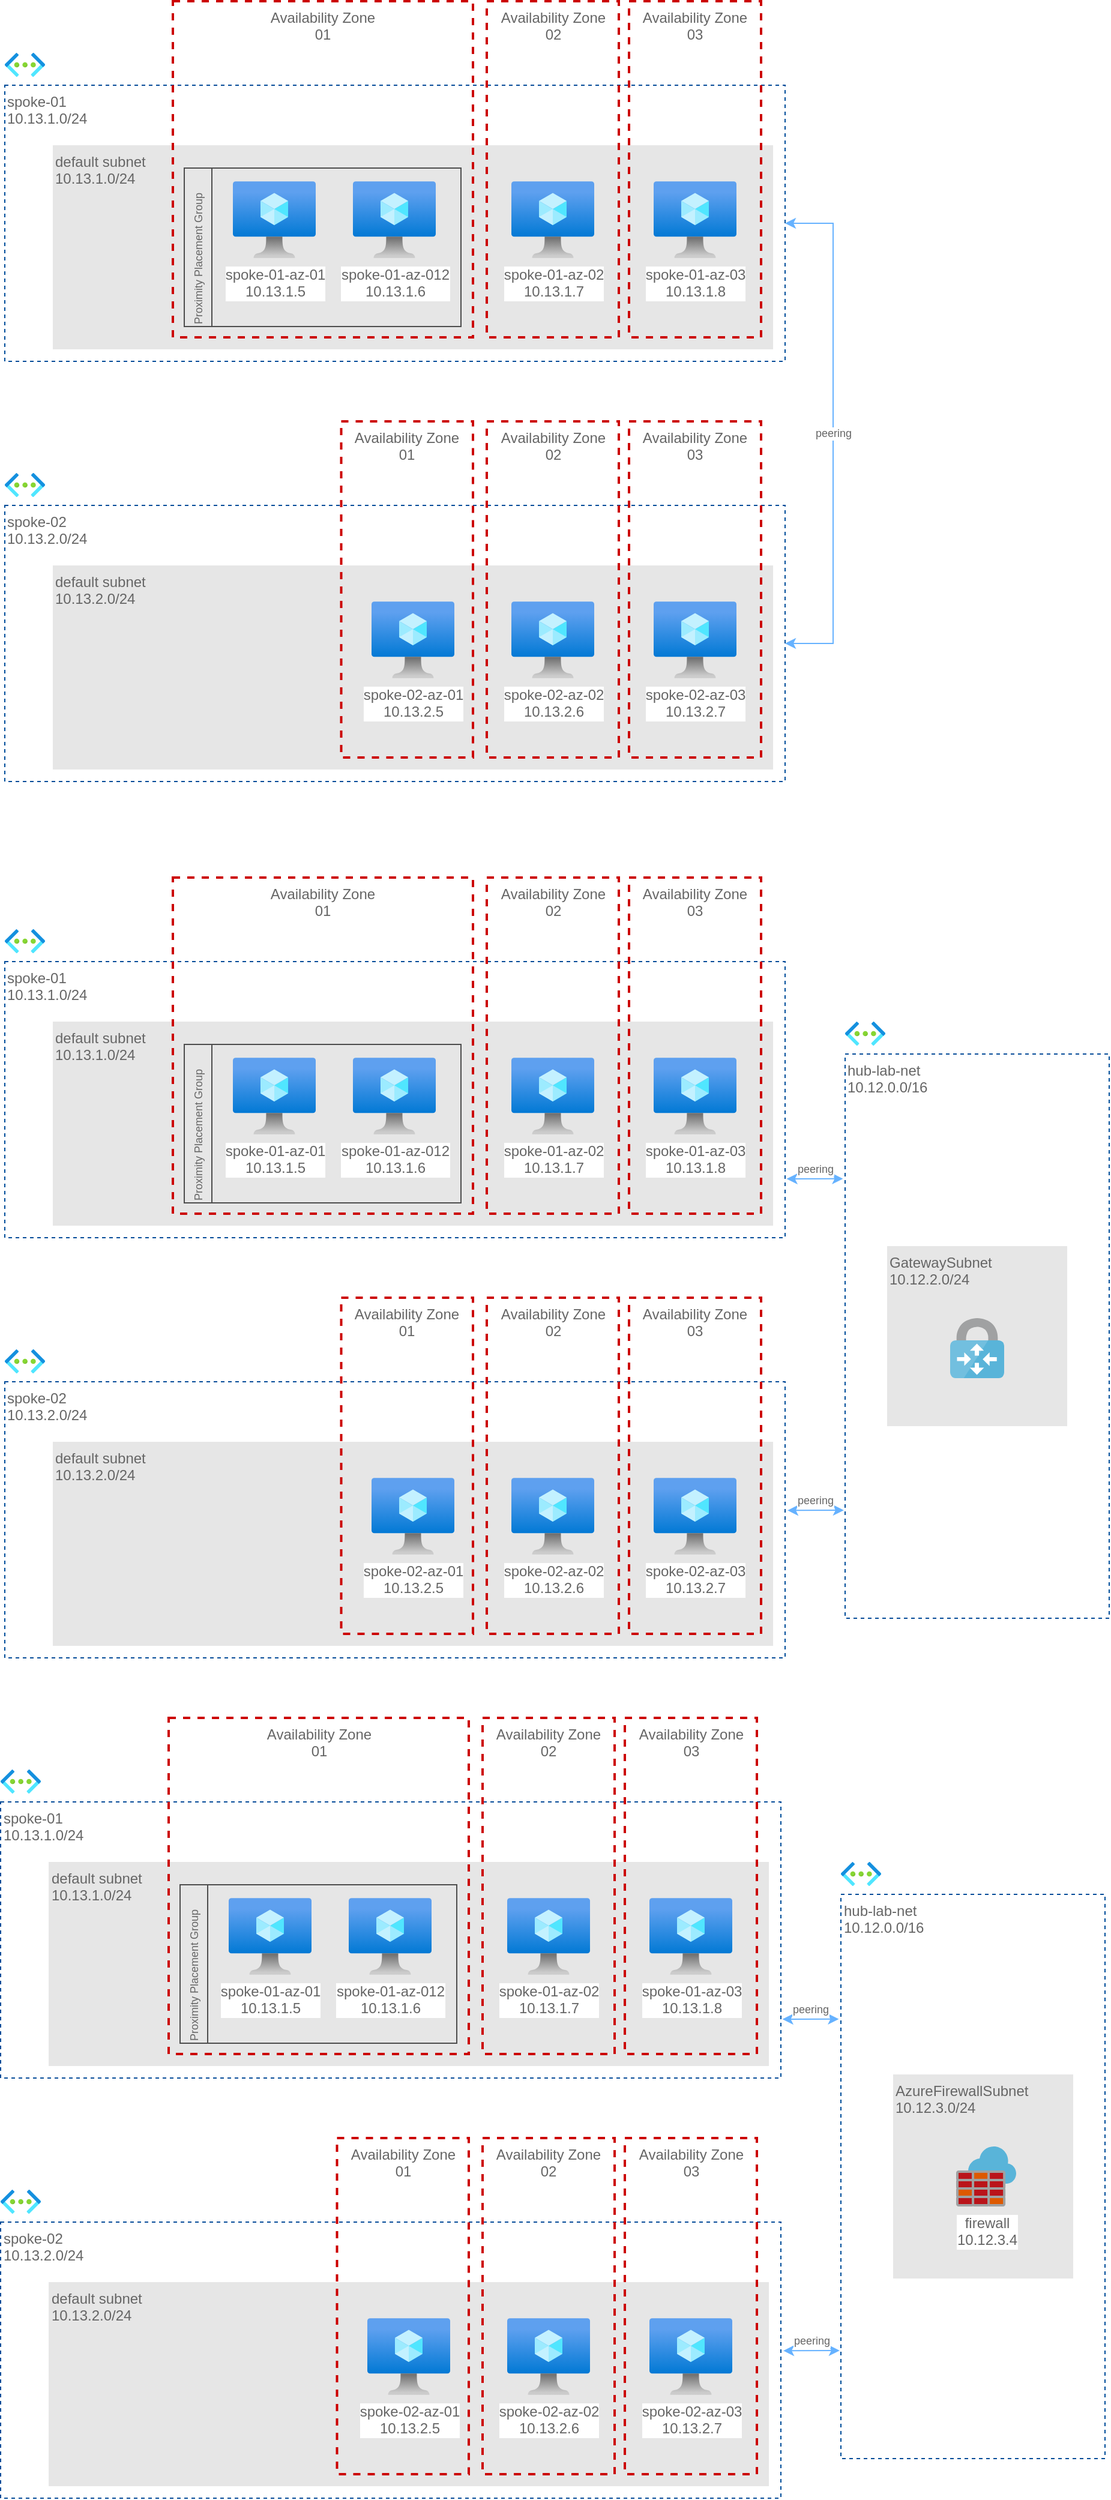 <mxfile version="24.6.4" type="device">
  <diagram id="Oepoml1OLdBBz7kvxnfh" name="Page-1">
    <mxGraphModel dx="1379" dy="1247" grid="1" gridSize="10" guides="1" tooltips="1" connect="1" arrows="1" fold="1" page="1" pageScale="1" pageWidth="827" pageHeight="1169" math="0" shadow="0">
      <root>
        <mxCell id="0" />
        <mxCell id="1" parent="0" />
        <mxCell id="EYDuaXu67znf9c2ujuOX-2" value="spoke-01&lt;br&gt;10.13.1.0/24" style="rounded=0;whiteSpace=wrap;html=1;dashed=1;strokeColor=#004C99;align=left;fontColor=#666666;verticalAlign=top;" parent="1" vertex="1">
          <mxGeometry x="20" y="280" width="650" height="230" as="geometry" />
        </mxCell>
        <mxCell id="EYDuaXu67znf9c2ujuOX-3" value="default subnet&lt;br&gt;&lt;div style=&quot;&quot;&gt;&lt;span style=&quot;background-color: initial;&quot;&gt;10.13.1.0/24&lt;/span&gt;&lt;/div&gt;" style="rounded=0;whiteSpace=wrap;html=1;dashed=1;dashPattern=1 1;fontColor=#666666;strokeColor=none;fillColor=#E6E6E6;align=left;verticalAlign=top;" parent="1" vertex="1">
          <mxGeometry x="60" y="330" width="600" height="170" as="geometry" />
        </mxCell>
        <mxCell id="EYDuaXu67znf9c2ujuOX-5" value="spoke-01-az-012&lt;br&gt;10.13.1.6" style="aspect=fixed;html=1;points=[];align=center;image;fontSize=12;image=img/lib/azure2/compute/Virtual_Machine.svg;dashed=1;dashPattern=1 1;fontColor=#666666;strokeColor=#004C99;fillColor=#E6E6E6;" parent="1" vertex="1">
          <mxGeometry x="310" y="360" width="69" height="64" as="geometry" />
        </mxCell>
        <mxCell id="EYDuaXu67znf9c2ujuOX-6" value="spoke-01-az-02&lt;br&gt;10.13.1.7" style="aspect=fixed;html=1;points=[];align=center;image;fontSize=12;image=img/lib/azure2/compute/Virtual_Machine.svg;dashed=1;dashPattern=1 1;fontColor=#666666;strokeColor=#004C99;fillColor=#E6E6E6;" parent="1" vertex="1">
          <mxGeometry x="442" y="360" width="69" height="64" as="geometry" />
        </mxCell>
        <mxCell id="EYDuaXu67znf9c2ujuOX-7" value="spoke-01-az-03&lt;br&gt;10.13.1.8" style="aspect=fixed;html=1;points=[];align=center;image;fontSize=12;image=img/lib/azure2/compute/Virtual_Machine.svg;dashed=1;dashPattern=1 1;fontColor=#666666;strokeColor=#004C99;fillColor=#E6E6E6;" parent="1" vertex="1">
          <mxGeometry x="560.5" y="360" width="69" height="64" as="geometry" />
        </mxCell>
        <mxCell id="EYDuaXu67znf9c2ujuOX-8" value="Availability Zone&lt;br&gt;01" style="rounded=0;whiteSpace=wrap;html=1;dashed=1;fontColor=#666666;strokeColor=#CC0000;fillColor=none;verticalAlign=top;strokeWidth=2;fontStyle=0;shadow=0;sketch=0;" parent="1" vertex="1">
          <mxGeometry x="160" y="210" width="250" height="280" as="geometry" />
        </mxCell>
        <mxCell id="EYDuaXu67znf9c2ujuOX-9" value="" style="aspect=fixed;html=1;points=[];align=center;image;fontSize=12;image=img/lib/azure2/networking/Virtual_Networks.svg;dashed=1;fontColor=#666666;strokeColor=#97D077;strokeWidth=2;fillColor=none;" parent="1" vertex="1">
          <mxGeometry x="20" y="253" width="33.5" height="20" as="geometry" />
        </mxCell>
        <mxCell id="EYDuaXu67znf9c2ujuOX-10" value="Availability Zone&lt;br&gt;02" style="rounded=0;whiteSpace=wrap;html=1;dashed=1;fontColor=#666666;strokeColor=#CC0000;fillColor=none;verticalAlign=top;strokeWidth=2;fontStyle=0" parent="1" vertex="1">
          <mxGeometry x="421.5" y="210" width="110" height="280" as="geometry" />
        </mxCell>
        <mxCell id="EYDuaXu67znf9c2ujuOX-11" value="Availability Zone&lt;br&gt;03" style="rounded=0;whiteSpace=wrap;html=1;dashed=1;fontColor=#666666;strokeColor=#CC0000;fillColor=none;verticalAlign=top;strokeWidth=2;fontStyle=0" parent="1" vertex="1">
          <mxGeometry x="540" y="210" width="110" height="280" as="geometry" />
        </mxCell>
        <mxCell id="EYDuaXu67znf9c2ujuOX-12" value="Proximity Placement Group" style="swimlane;horizontal=0;fontColor=#666666;strokeColor=#4D4D4D;strokeWidth=1;fillColor=none;fontSize=9;fontStyle=0;align=left;" parent="1" vertex="1">
          <mxGeometry x="169.5" y="349" width="230.5" height="132" as="geometry">
            <mxRectangle x="169.5" y="349" width="30" height="140" as="alternateBounds" />
          </mxGeometry>
        </mxCell>
        <mxCell id="EYDuaXu67znf9c2ujuOX-4" value="spoke-01-az-01&lt;br&gt;10.13.1.5" style="aspect=fixed;html=1;points=[];align=center;image;fontSize=12;image=img/lib/azure2/compute/Virtual_Machine.svg;dashed=1;dashPattern=1 1;fontColor=#666666;strokeColor=#004C99;fillColor=#E6E6E6;" parent="EYDuaXu67znf9c2ujuOX-12" vertex="1">
          <mxGeometry x="40.5" y="11" width="69" height="64" as="geometry" />
        </mxCell>
        <mxCell id="EYDuaXu67znf9c2ujuOX-24" value="spoke-02&lt;br&gt;10.13.2.0/24" style="rounded=0;whiteSpace=wrap;html=1;dashed=1;strokeColor=#004C99;align=left;fontColor=#666666;verticalAlign=top;" parent="1" vertex="1">
          <mxGeometry x="20" y="630" width="650" height="230" as="geometry" />
        </mxCell>
        <mxCell id="EYDuaXu67znf9c2ujuOX-25" value="default subnet&lt;br&gt;&lt;div style=&quot;&quot;&gt;&lt;span style=&quot;background-color: initial;&quot;&gt;10.13.2.0/24&lt;/span&gt;&lt;/div&gt;" style="rounded=0;whiteSpace=wrap;html=1;dashed=1;dashPattern=1 1;fontColor=#666666;strokeColor=none;fillColor=#E6E6E6;align=left;verticalAlign=top;" parent="1" vertex="1">
          <mxGeometry x="60" y="680" width="600" height="170" as="geometry" />
        </mxCell>
        <mxCell id="EYDuaXu67znf9c2ujuOX-27" value="spoke-02-az-02&lt;br&gt;10.13.2.6" style="aspect=fixed;html=1;points=[];align=center;image;fontSize=12;image=img/lib/azure2/compute/Virtual_Machine.svg;dashed=1;dashPattern=1 1;fontColor=#666666;strokeColor=#004C99;fillColor=#E6E6E6;" parent="1" vertex="1">
          <mxGeometry x="442" y="710" width="69" height="64" as="geometry" />
        </mxCell>
        <mxCell id="EYDuaXu67znf9c2ujuOX-28" value="spoke-02-az-03&lt;br&gt;10.13.2.7" style="aspect=fixed;html=1;points=[];align=center;image;fontSize=12;image=img/lib/azure2/compute/Virtual_Machine.svg;dashed=1;dashPattern=1 1;fontColor=#666666;strokeColor=#004C99;fillColor=#E6E6E6;" parent="1" vertex="1">
          <mxGeometry x="560.5" y="710" width="69" height="64" as="geometry" />
        </mxCell>
        <mxCell id="EYDuaXu67znf9c2ujuOX-29" value="Availability Zone&lt;br&gt;01" style="rounded=0;whiteSpace=wrap;html=1;dashed=1;fontColor=#666666;strokeColor=#CC0000;fillColor=none;verticalAlign=top;strokeWidth=2;fontStyle=0;shadow=0;sketch=0;" parent="1" vertex="1">
          <mxGeometry x="300.25" y="560" width="109.75" height="280" as="geometry" />
        </mxCell>
        <mxCell id="EYDuaXu67znf9c2ujuOX-30" value="" style="aspect=fixed;html=1;points=[];align=center;image;fontSize=12;image=img/lib/azure2/networking/Virtual_Networks.svg;dashed=1;fontColor=#666666;strokeColor=#97D077;strokeWidth=2;fillColor=none;" parent="1" vertex="1">
          <mxGeometry x="20" y="603" width="33.5" height="20" as="geometry" />
        </mxCell>
        <mxCell id="EYDuaXu67znf9c2ujuOX-31" value="Availability Zone&lt;br&gt;02" style="rounded=0;whiteSpace=wrap;html=1;dashed=1;fontColor=#666666;strokeColor=#CC0000;fillColor=none;verticalAlign=top;strokeWidth=2;fontStyle=0" parent="1" vertex="1">
          <mxGeometry x="421.5" y="560" width="110" height="280" as="geometry" />
        </mxCell>
        <mxCell id="EYDuaXu67znf9c2ujuOX-32" value="Availability Zone&lt;br&gt;03" style="rounded=0;whiteSpace=wrap;html=1;dashed=1;fontColor=#666666;strokeColor=#CC0000;fillColor=none;verticalAlign=top;strokeWidth=2;fontStyle=0" parent="1" vertex="1">
          <mxGeometry x="540" y="560" width="110" height="280" as="geometry" />
        </mxCell>
        <mxCell id="EYDuaXu67znf9c2ujuOX-34" value="spoke-02-az-01&lt;br&gt;10.13.2.5" style="aspect=fixed;html=1;points=[];align=center;image;fontSize=12;image=img/lib/azure2/compute/Virtual_Machine.svg;dashed=1;dashPattern=1 1;fontColor=#666666;strokeColor=#004C99;fillColor=#E6E6E6;" parent="1" vertex="1">
          <mxGeometry x="325.5" y="710" width="69" height="64" as="geometry" />
        </mxCell>
        <mxCell id="EYDuaXu67znf9c2ujuOX-38" value="" style="endArrow=classic;html=1;rounded=0;fontSize=9;fontColor=#666666;exitX=1;exitY=0.5;exitDx=0;exitDy=0;entryX=1;entryY=0.5;entryDx=0;entryDy=0;strokeColor=#66B2FF;startArrow=classic;startFill=1;" parent="1" source="EYDuaXu67znf9c2ujuOX-2" target="EYDuaXu67znf9c2ujuOX-24" edge="1">
          <mxGeometry relative="1" as="geometry">
            <mxPoint x="410" y="510" as="sourcePoint" />
            <mxPoint x="870" y="460" as="targetPoint" />
            <Array as="points">
              <mxPoint x="710" y="395" />
              <mxPoint x="710" y="580" />
              <mxPoint x="710" y="745" />
            </Array>
          </mxGeometry>
        </mxCell>
        <mxCell id="EYDuaXu67znf9c2ujuOX-39" value="peering" style="edgeLabel;resizable=0;html=1;align=center;verticalAlign=middle;rounded=0;shadow=0;sketch=0;fontSize=9;fontColor=#666666;strokeColor=#4D4D4D;strokeWidth=1;fillColor=none;" parent="EYDuaXu67znf9c2ujuOX-38" connectable="0" vertex="1">
          <mxGeometry relative="1" as="geometry" />
        </mxCell>
        <mxCell id="EYDuaXu67znf9c2ujuOX-42" value="spoke-01&lt;br&gt;10.13.1.0/24" style="rounded=0;whiteSpace=wrap;html=1;dashed=1;strokeColor=#004C99;align=left;fontColor=#666666;verticalAlign=top;" parent="1" vertex="1">
          <mxGeometry x="20" y="1010" width="650" height="230" as="geometry" />
        </mxCell>
        <mxCell id="EYDuaXu67znf9c2ujuOX-43" value="default subnet&lt;br&gt;&lt;div style=&quot;&quot;&gt;&lt;span style=&quot;background-color: initial;&quot;&gt;10.13.1.0/24&lt;/span&gt;&lt;/div&gt;" style="rounded=0;whiteSpace=wrap;html=1;dashed=1;dashPattern=1 1;fontColor=#666666;strokeColor=none;fillColor=#E6E6E6;align=left;verticalAlign=top;" parent="1" vertex="1">
          <mxGeometry x="60" y="1060" width="600" height="170" as="geometry" />
        </mxCell>
        <mxCell id="EYDuaXu67znf9c2ujuOX-44" value="spoke-01-az-012&lt;br&gt;10.13.1.6" style="aspect=fixed;html=1;points=[];align=center;image;fontSize=12;image=img/lib/azure2/compute/Virtual_Machine.svg;dashed=1;dashPattern=1 1;fontColor=#666666;strokeColor=#004C99;fillColor=#E6E6E6;" parent="1" vertex="1">
          <mxGeometry x="310" y="1090" width="69" height="64" as="geometry" />
        </mxCell>
        <mxCell id="EYDuaXu67znf9c2ujuOX-45" value="spoke-01-az-02&lt;br&gt;10.13.1.7" style="aspect=fixed;html=1;points=[];align=center;image;fontSize=12;image=img/lib/azure2/compute/Virtual_Machine.svg;dashed=1;dashPattern=1 1;fontColor=#666666;strokeColor=#004C99;fillColor=#E6E6E6;" parent="1" vertex="1">
          <mxGeometry x="442" y="1090" width="69" height="64" as="geometry" />
        </mxCell>
        <mxCell id="EYDuaXu67znf9c2ujuOX-46" value="spoke-01-az-03&lt;br&gt;10.13.1.8" style="aspect=fixed;html=1;points=[];align=center;image;fontSize=12;image=img/lib/azure2/compute/Virtual_Machine.svg;dashed=1;dashPattern=1 1;fontColor=#666666;strokeColor=#004C99;fillColor=#E6E6E6;" parent="1" vertex="1">
          <mxGeometry x="560.5" y="1090" width="69" height="64" as="geometry" />
        </mxCell>
        <mxCell id="EYDuaXu67znf9c2ujuOX-47" value="Availability Zone&lt;br&gt;01" style="rounded=0;whiteSpace=wrap;html=1;dashed=1;fontColor=#666666;strokeColor=#CC0000;fillColor=none;verticalAlign=top;strokeWidth=2;fontStyle=0;shadow=0;sketch=0;" parent="1" vertex="1">
          <mxGeometry x="160" y="940" width="250" height="280" as="geometry" />
        </mxCell>
        <mxCell id="EYDuaXu67znf9c2ujuOX-48" value="" style="aspect=fixed;html=1;points=[];align=center;image;fontSize=12;image=img/lib/azure2/networking/Virtual_Networks.svg;dashed=1;fontColor=#666666;strokeColor=#97D077;strokeWidth=2;fillColor=none;" parent="1" vertex="1">
          <mxGeometry x="20" y="983" width="33.5" height="20" as="geometry" />
        </mxCell>
        <mxCell id="EYDuaXu67znf9c2ujuOX-49" value="Availability Zone&lt;br&gt;02" style="rounded=0;whiteSpace=wrap;html=1;dashed=1;fontColor=#666666;strokeColor=#CC0000;fillColor=none;verticalAlign=top;strokeWidth=2;fontStyle=0" parent="1" vertex="1">
          <mxGeometry x="421.5" y="940" width="110" height="280" as="geometry" />
        </mxCell>
        <mxCell id="EYDuaXu67znf9c2ujuOX-50" value="Availability Zone&lt;br&gt;03" style="rounded=0;whiteSpace=wrap;html=1;dashed=1;fontColor=#666666;strokeColor=#CC0000;fillColor=none;verticalAlign=top;strokeWidth=2;fontStyle=0" parent="1" vertex="1">
          <mxGeometry x="540" y="940" width="110" height="280" as="geometry" />
        </mxCell>
        <mxCell id="EYDuaXu67znf9c2ujuOX-51" value="Proximity Placement Group" style="swimlane;horizontal=0;fontColor=#666666;strokeColor=#4D4D4D;strokeWidth=1;fillColor=none;fontSize=9;fontStyle=0;align=left;" parent="1" vertex="1">
          <mxGeometry x="169.5" y="1079" width="230.5" height="132" as="geometry">
            <mxRectangle x="169.5" y="349" width="30" height="140" as="alternateBounds" />
          </mxGeometry>
        </mxCell>
        <mxCell id="EYDuaXu67znf9c2ujuOX-52" value="spoke-01-az-01&lt;br&gt;10.13.1.5" style="aspect=fixed;html=1;points=[];align=center;image;fontSize=12;image=img/lib/azure2/compute/Virtual_Machine.svg;dashed=1;dashPattern=1 1;fontColor=#666666;strokeColor=#004C99;fillColor=#E6E6E6;" parent="EYDuaXu67znf9c2ujuOX-51" vertex="1">
          <mxGeometry x="40.5" y="11" width="69" height="64" as="geometry" />
        </mxCell>
        <mxCell id="EYDuaXu67znf9c2ujuOX-53" value="spoke-02&lt;br&gt;10.13.2.0/24" style="rounded=0;whiteSpace=wrap;html=1;dashed=1;strokeColor=#004C99;align=left;fontColor=#666666;verticalAlign=top;" parent="1" vertex="1">
          <mxGeometry x="20" y="1360" width="650" height="230" as="geometry" />
        </mxCell>
        <mxCell id="EYDuaXu67znf9c2ujuOX-54" value="default subnet&lt;br&gt;&lt;div style=&quot;&quot;&gt;&lt;span style=&quot;background-color: initial;&quot;&gt;10.13.2.0/24&lt;/span&gt;&lt;/div&gt;" style="rounded=0;whiteSpace=wrap;html=1;dashed=1;dashPattern=1 1;fontColor=#666666;strokeColor=none;fillColor=#E6E6E6;align=left;verticalAlign=top;" parent="1" vertex="1">
          <mxGeometry x="60" y="1410" width="600" height="170" as="geometry" />
        </mxCell>
        <mxCell id="EYDuaXu67znf9c2ujuOX-55" value="spoke-02-az-02&lt;br&gt;10.13.2.6" style="aspect=fixed;html=1;points=[];align=center;image;fontSize=12;image=img/lib/azure2/compute/Virtual_Machine.svg;dashed=1;dashPattern=1 1;fontColor=#666666;strokeColor=#004C99;fillColor=#E6E6E6;" parent="1" vertex="1">
          <mxGeometry x="442" y="1440" width="69" height="64" as="geometry" />
        </mxCell>
        <mxCell id="EYDuaXu67znf9c2ujuOX-56" value="spoke-02-az-03&lt;br&gt;10.13.2.7" style="aspect=fixed;html=1;points=[];align=center;image;fontSize=12;image=img/lib/azure2/compute/Virtual_Machine.svg;dashed=1;dashPattern=1 1;fontColor=#666666;strokeColor=#004C99;fillColor=#E6E6E6;" parent="1" vertex="1">
          <mxGeometry x="560.5" y="1440" width="69" height="64" as="geometry" />
        </mxCell>
        <mxCell id="EYDuaXu67znf9c2ujuOX-57" value="Availability Zone&lt;br&gt;01" style="rounded=0;whiteSpace=wrap;html=1;dashed=1;fontColor=#666666;strokeColor=#CC0000;fillColor=none;verticalAlign=top;strokeWidth=2;fontStyle=0;shadow=0;sketch=0;" parent="1" vertex="1">
          <mxGeometry x="300.25" y="1290" width="109.75" height="280" as="geometry" />
        </mxCell>
        <mxCell id="EYDuaXu67znf9c2ujuOX-58" value="" style="aspect=fixed;html=1;points=[];align=center;image;fontSize=12;image=img/lib/azure2/networking/Virtual_Networks.svg;dashed=1;fontColor=#666666;strokeColor=#97D077;strokeWidth=2;fillColor=none;" parent="1" vertex="1">
          <mxGeometry x="20" y="1333" width="33.5" height="20" as="geometry" />
        </mxCell>
        <mxCell id="EYDuaXu67znf9c2ujuOX-59" value="Availability Zone&lt;br&gt;02" style="rounded=0;whiteSpace=wrap;html=1;dashed=1;fontColor=#666666;strokeColor=#CC0000;fillColor=none;verticalAlign=top;strokeWidth=2;fontStyle=0" parent="1" vertex="1">
          <mxGeometry x="421.5" y="1290" width="110" height="280" as="geometry" />
        </mxCell>
        <mxCell id="EYDuaXu67znf9c2ujuOX-60" value="Availability Zone&lt;br&gt;03" style="rounded=0;whiteSpace=wrap;html=1;dashed=1;fontColor=#666666;strokeColor=#CC0000;fillColor=none;verticalAlign=top;strokeWidth=2;fontStyle=0" parent="1" vertex="1">
          <mxGeometry x="540" y="1290" width="110" height="280" as="geometry" />
        </mxCell>
        <mxCell id="EYDuaXu67znf9c2ujuOX-61" value="spoke-02-az-01&lt;br&gt;10.13.2.5" style="aspect=fixed;html=1;points=[];align=center;image;fontSize=12;image=img/lib/azure2/compute/Virtual_Machine.svg;dashed=1;dashPattern=1 1;fontColor=#666666;strokeColor=#004C99;fillColor=#E6E6E6;" parent="1" vertex="1">
          <mxGeometry x="325.5" y="1440" width="69" height="64" as="geometry" />
        </mxCell>
        <mxCell id="EYDuaXu67znf9c2ujuOX-64" value="hub-lab-net&lt;br&gt;10.12.0.0/16" style="rounded=0;whiteSpace=wrap;html=1;dashed=1;strokeColor=#004C99;align=left;fontColor=#666666;verticalAlign=top;" parent="1" vertex="1">
          <mxGeometry x="720" y="1087" width="220" height="470" as="geometry" />
        </mxCell>
        <mxCell id="EYDuaXu67znf9c2ujuOX-65" value="GatewaySubnet&lt;br&gt;&lt;div style=&quot;&quot;&gt;&lt;span style=&quot;background-color: initial;&quot;&gt;10.12.2.0/24&lt;/span&gt;&lt;/div&gt;" style="rounded=0;whiteSpace=wrap;html=1;dashed=1;dashPattern=1 1;fontColor=#666666;strokeColor=none;fillColor=#E6E6E6;align=left;verticalAlign=top;" parent="1" vertex="1">
          <mxGeometry x="755" y="1247" width="150" height="150" as="geometry" />
        </mxCell>
        <mxCell id="EYDuaXu67znf9c2ujuOX-69" value="" style="aspect=fixed;html=1;points=[];align=center;image;fontSize=12;image=img/lib/azure2/networking/Virtual_Networks.svg;dashed=1;fontColor=#666666;strokeColor=#97D077;strokeWidth=2;fillColor=none;" parent="1" vertex="1">
          <mxGeometry x="720" y="1060" width="33.5" height="20" as="geometry" />
        </mxCell>
        <mxCell id="EYDuaXu67znf9c2ujuOX-74" value="" style="sketch=0;aspect=fixed;html=1;points=[];align=center;image;fontSize=12;image=img/lib/mscae/VPN_Gateway.svg;rounded=0;shadow=0;fontColor=#666666;strokeColor=#4D4D4D;strokeWidth=1;fillColor=none;" parent="1" vertex="1">
          <mxGeometry x="807.5" y="1307" width="45" height="50" as="geometry" />
        </mxCell>
        <mxCell id="EYDuaXu67znf9c2ujuOX-79" value="peering" style="endArrow=classic;startArrow=classic;html=1;rounded=0;fontSize=9;fontColor=#666666;strokeColor=#66B2FF;exitX=1.002;exitY=0.787;exitDx=0;exitDy=0;exitPerimeter=0;entryX=-0.008;entryY=0.221;entryDx=0;entryDy=0;entryPerimeter=0;verticalAlign=bottom;" parent="1" source="EYDuaXu67znf9c2ujuOX-42" target="EYDuaXu67znf9c2ujuOX-64" edge="1">
          <mxGeometry width="50" height="50" relative="1" as="geometry">
            <mxPoint x="990" y="900" as="sourcePoint" />
            <mxPoint x="1040" y="850" as="targetPoint" />
          </mxGeometry>
        </mxCell>
        <mxCell id="EYDuaXu67znf9c2ujuOX-80" value="peering" style="endArrow=classic;startArrow=classic;html=1;rounded=0;fontSize=9;fontColor=#666666;strokeColor=#66B2FF;exitX=1.002;exitY=0.787;exitDx=0;exitDy=0;exitPerimeter=0;entryX=-0.008;entryY=0.221;entryDx=0;entryDy=0;entryPerimeter=0;verticalAlign=bottom;" parent="1" edge="1">
          <mxGeometry width="50" height="50" relative="1" as="geometry">
            <mxPoint x="672" y="1467.14" as="sourcePoint" />
            <mxPoint x="718.94" y="1467" as="targetPoint" />
          </mxGeometry>
        </mxCell>
        <mxCell id="GXyTZDjO0MZ4TqnyJxZA-1" value="spoke-01&lt;br&gt;10.13.1.0/24" style="rounded=0;whiteSpace=wrap;html=1;dashed=1;strokeColor=#004C99;align=left;fontColor=#666666;verticalAlign=top;" vertex="1" parent="1">
          <mxGeometry x="16.5" y="1710" width="650" height="230" as="geometry" />
        </mxCell>
        <mxCell id="GXyTZDjO0MZ4TqnyJxZA-2" value="default subnet&lt;br&gt;&lt;div style=&quot;&quot;&gt;&lt;span style=&quot;background-color: initial;&quot;&gt;10.13.1.0/24&lt;/span&gt;&lt;/div&gt;" style="rounded=0;whiteSpace=wrap;html=1;dashed=1;dashPattern=1 1;fontColor=#666666;strokeColor=none;fillColor=#E6E6E6;align=left;verticalAlign=top;" vertex="1" parent="1">
          <mxGeometry x="56.5" y="1760" width="600" height="170" as="geometry" />
        </mxCell>
        <mxCell id="GXyTZDjO0MZ4TqnyJxZA-3" value="spoke-01-az-012&lt;br&gt;10.13.1.6" style="aspect=fixed;html=1;points=[];align=center;image;fontSize=12;image=img/lib/azure2/compute/Virtual_Machine.svg;dashed=1;dashPattern=1 1;fontColor=#666666;strokeColor=#004C99;fillColor=#E6E6E6;" vertex="1" parent="1">
          <mxGeometry x="306.5" y="1790" width="69" height="64" as="geometry" />
        </mxCell>
        <mxCell id="GXyTZDjO0MZ4TqnyJxZA-4" value="spoke-01-az-02&lt;br&gt;10.13.1.7" style="aspect=fixed;html=1;points=[];align=center;image;fontSize=12;image=img/lib/azure2/compute/Virtual_Machine.svg;dashed=1;dashPattern=1 1;fontColor=#666666;strokeColor=#004C99;fillColor=#E6E6E6;" vertex="1" parent="1">
          <mxGeometry x="438.5" y="1790" width="69" height="64" as="geometry" />
        </mxCell>
        <mxCell id="GXyTZDjO0MZ4TqnyJxZA-5" value="spoke-01-az-03&lt;br&gt;10.13.1.8" style="aspect=fixed;html=1;points=[];align=center;image;fontSize=12;image=img/lib/azure2/compute/Virtual_Machine.svg;dashed=1;dashPattern=1 1;fontColor=#666666;strokeColor=#004C99;fillColor=#E6E6E6;" vertex="1" parent="1">
          <mxGeometry x="557" y="1790" width="69" height="64" as="geometry" />
        </mxCell>
        <mxCell id="GXyTZDjO0MZ4TqnyJxZA-6" value="Availability Zone&lt;br&gt;01" style="rounded=0;whiteSpace=wrap;html=1;dashed=1;fontColor=#666666;strokeColor=#CC0000;fillColor=none;verticalAlign=top;strokeWidth=2;fontStyle=0;shadow=0;sketch=0;" vertex="1" parent="1">
          <mxGeometry x="156.5" y="1640" width="250" height="280" as="geometry" />
        </mxCell>
        <mxCell id="GXyTZDjO0MZ4TqnyJxZA-7" value="" style="aspect=fixed;html=1;points=[];align=center;image;fontSize=12;image=img/lib/azure2/networking/Virtual_Networks.svg;dashed=1;fontColor=#666666;strokeColor=#97D077;strokeWidth=2;fillColor=none;" vertex="1" parent="1">
          <mxGeometry x="16.5" y="1683" width="33.5" height="20" as="geometry" />
        </mxCell>
        <mxCell id="GXyTZDjO0MZ4TqnyJxZA-8" value="Availability Zone&lt;br&gt;02" style="rounded=0;whiteSpace=wrap;html=1;dashed=1;fontColor=#666666;strokeColor=#CC0000;fillColor=none;verticalAlign=top;strokeWidth=2;fontStyle=0" vertex="1" parent="1">
          <mxGeometry x="418" y="1640" width="110" height="280" as="geometry" />
        </mxCell>
        <mxCell id="GXyTZDjO0MZ4TqnyJxZA-9" value="Availability Zone&lt;br&gt;03" style="rounded=0;whiteSpace=wrap;html=1;dashed=1;fontColor=#666666;strokeColor=#CC0000;fillColor=none;verticalAlign=top;strokeWidth=2;fontStyle=0" vertex="1" parent="1">
          <mxGeometry x="536.5" y="1640" width="110" height="280" as="geometry" />
        </mxCell>
        <mxCell id="GXyTZDjO0MZ4TqnyJxZA-10" value="Proximity Placement Group" style="swimlane;horizontal=0;fontColor=#666666;strokeColor=#4D4D4D;strokeWidth=1;fillColor=none;fontSize=9;fontStyle=0;align=left;" vertex="1" parent="1">
          <mxGeometry x="166" y="1779" width="230.5" height="132" as="geometry">
            <mxRectangle x="169.5" y="349" width="30" height="140" as="alternateBounds" />
          </mxGeometry>
        </mxCell>
        <mxCell id="GXyTZDjO0MZ4TqnyJxZA-11" value="spoke-01-az-01&lt;br&gt;10.13.1.5" style="aspect=fixed;html=1;points=[];align=center;image;fontSize=12;image=img/lib/azure2/compute/Virtual_Machine.svg;dashed=1;dashPattern=1 1;fontColor=#666666;strokeColor=#004C99;fillColor=#E6E6E6;" vertex="1" parent="GXyTZDjO0MZ4TqnyJxZA-10">
          <mxGeometry x="40.5" y="11" width="69" height="64" as="geometry" />
        </mxCell>
        <mxCell id="GXyTZDjO0MZ4TqnyJxZA-12" value="spoke-02&lt;br&gt;10.13.2.0/24" style="rounded=0;whiteSpace=wrap;html=1;dashed=1;strokeColor=#004C99;align=left;fontColor=#666666;verticalAlign=top;" vertex="1" parent="1">
          <mxGeometry x="16.5" y="2060" width="650" height="230" as="geometry" />
        </mxCell>
        <mxCell id="GXyTZDjO0MZ4TqnyJxZA-13" value="default subnet&lt;br&gt;&lt;div style=&quot;&quot;&gt;&lt;span style=&quot;background-color: initial;&quot;&gt;10.13.2.0/24&lt;/span&gt;&lt;/div&gt;" style="rounded=0;whiteSpace=wrap;html=1;dashed=1;dashPattern=1 1;fontColor=#666666;strokeColor=none;fillColor=#E6E6E6;align=left;verticalAlign=top;" vertex="1" parent="1">
          <mxGeometry x="56.5" y="2110" width="600" height="170" as="geometry" />
        </mxCell>
        <mxCell id="GXyTZDjO0MZ4TqnyJxZA-14" value="spoke-02-az-02&lt;br&gt;10.13.2.6" style="aspect=fixed;html=1;points=[];align=center;image;fontSize=12;image=img/lib/azure2/compute/Virtual_Machine.svg;dashed=1;dashPattern=1 1;fontColor=#666666;strokeColor=#004C99;fillColor=#E6E6E6;" vertex="1" parent="1">
          <mxGeometry x="438.5" y="2140" width="69" height="64" as="geometry" />
        </mxCell>
        <mxCell id="GXyTZDjO0MZ4TqnyJxZA-15" value="spoke-02-az-03&lt;br&gt;10.13.2.7" style="aspect=fixed;html=1;points=[];align=center;image;fontSize=12;image=img/lib/azure2/compute/Virtual_Machine.svg;dashed=1;dashPattern=1 1;fontColor=#666666;strokeColor=#004C99;fillColor=#E6E6E6;" vertex="1" parent="1">
          <mxGeometry x="557" y="2140" width="69" height="64" as="geometry" />
        </mxCell>
        <mxCell id="GXyTZDjO0MZ4TqnyJxZA-16" value="Availability Zone&lt;br&gt;01" style="rounded=0;whiteSpace=wrap;html=1;dashed=1;fontColor=#666666;strokeColor=#CC0000;fillColor=none;verticalAlign=top;strokeWidth=2;fontStyle=0;shadow=0;sketch=0;" vertex="1" parent="1">
          <mxGeometry x="296.75" y="1990" width="109.75" height="280" as="geometry" />
        </mxCell>
        <mxCell id="GXyTZDjO0MZ4TqnyJxZA-17" value="" style="aspect=fixed;html=1;points=[];align=center;image;fontSize=12;image=img/lib/azure2/networking/Virtual_Networks.svg;dashed=1;fontColor=#666666;strokeColor=#97D077;strokeWidth=2;fillColor=none;" vertex="1" parent="1">
          <mxGeometry x="16.5" y="2033" width="33.5" height="20" as="geometry" />
        </mxCell>
        <mxCell id="GXyTZDjO0MZ4TqnyJxZA-18" value="Availability Zone&lt;br&gt;02" style="rounded=0;whiteSpace=wrap;html=1;dashed=1;fontColor=#666666;strokeColor=#CC0000;fillColor=none;verticalAlign=top;strokeWidth=2;fontStyle=0" vertex="1" parent="1">
          <mxGeometry x="418" y="1990" width="110" height="280" as="geometry" />
        </mxCell>
        <mxCell id="GXyTZDjO0MZ4TqnyJxZA-19" value="Availability Zone&lt;br&gt;03" style="rounded=0;whiteSpace=wrap;html=1;dashed=1;fontColor=#666666;strokeColor=#CC0000;fillColor=none;verticalAlign=top;strokeWidth=2;fontStyle=0" vertex="1" parent="1">
          <mxGeometry x="536.5" y="1990" width="110" height="280" as="geometry" />
        </mxCell>
        <mxCell id="GXyTZDjO0MZ4TqnyJxZA-20" value="spoke-02-az-01&lt;br&gt;10.13.2.5" style="aspect=fixed;html=1;points=[];align=center;image;fontSize=12;image=img/lib/azure2/compute/Virtual_Machine.svg;dashed=1;dashPattern=1 1;fontColor=#666666;strokeColor=#004C99;fillColor=#E6E6E6;" vertex="1" parent="1">
          <mxGeometry x="322" y="2140" width="69" height="64" as="geometry" />
        </mxCell>
        <mxCell id="GXyTZDjO0MZ4TqnyJxZA-21" value="hub-lab-net&lt;br&gt;10.12.0.0/16" style="rounded=0;whiteSpace=wrap;html=1;dashed=1;strokeColor=#004C99;align=left;fontColor=#666666;verticalAlign=top;" vertex="1" parent="1">
          <mxGeometry x="716.5" y="1787" width="220" height="470" as="geometry" />
        </mxCell>
        <mxCell id="GXyTZDjO0MZ4TqnyJxZA-23" value="" style="aspect=fixed;html=1;points=[];align=center;image;fontSize=12;image=img/lib/azure2/networking/Virtual_Networks.svg;dashed=1;fontColor=#666666;strokeColor=#97D077;strokeWidth=2;fillColor=none;" vertex="1" parent="1">
          <mxGeometry x="716.5" y="1760" width="33.5" height="20" as="geometry" />
        </mxCell>
        <mxCell id="GXyTZDjO0MZ4TqnyJxZA-24" value="AzureFirewallSubnet&lt;br&gt;&lt;div style=&quot;&quot;&gt;&lt;span style=&quot;background-color: initial;&quot;&gt;10.12.3.0/24&lt;/span&gt;&lt;/div&gt;" style="rounded=0;whiteSpace=wrap;html=1;dashed=1;dashPattern=1 1;fontColor=#666666;strokeColor=none;fillColor=#E6E6E6;align=left;verticalAlign=top;" vertex="1" parent="1">
          <mxGeometry x="760" y="1937" width="150" height="170" as="geometry" />
        </mxCell>
        <mxCell id="GXyTZDjO0MZ4TqnyJxZA-25" value="firewall&lt;br&gt;10.12.3.4" style="sketch=0;aspect=fixed;html=1;points=[];align=center;image;fontSize=12;image=img/lib/mscae/Azure_Firewall.svg;rounded=0;shadow=0;fontColor=#666666;strokeColor=#4D4D4D;strokeWidth=1;fillColor=none;" vertex="1" parent="1">
          <mxGeometry x="812.5" y="1997" width="50" height="50" as="geometry" />
        </mxCell>
        <mxCell id="GXyTZDjO0MZ4TqnyJxZA-27" value="peering" style="endArrow=classic;startArrow=classic;html=1;rounded=0;fontSize=9;fontColor=#666666;strokeColor=#66B2FF;exitX=1.002;exitY=0.787;exitDx=0;exitDy=0;exitPerimeter=0;entryX=-0.008;entryY=0.221;entryDx=0;entryDy=0;entryPerimeter=0;verticalAlign=bottom;" edge="1" parent="1" source="GXyTZDjO0MZ4TqnyJxZA-1" target="GXyTZDjO0MZ4TqnyJxZA-21">
          <mxGeometry width="50" height="50" relative="1" as="geometry">
            <mxPoint x="986.5" y="1600" as="sourcePoint" />
            <mxPoint x="1036.5" y="1550" as="targetPoint" />
          </mxGeometry>
        </mxCell>
        <mxCell id="GXyTZDjO0MZ4TqnyJxZA-28" value="peering" style="endArrow=classic;startArrow=classic;html=1;rounded=0;fontSize=9;fontColor=#666666;strokeColor=#66B2FF;exitX=1.002;exitY=0.787;exitDx=0;exitDy=0;exitPerimeter=0;entryX=-0.008;entryY=0.221;entryDx=0;entryDy=0;entryPerimeter=0;verticalAlign=bottom;" edge="1" parent="1">
          <mxGeometry width="50" height="50" relative="1" as="geometry">
            <mxPoint x="668.5" y="2167.14" as="sourcePoint" />
            <mxPoint x="715.44" y="2167" as="targetPoint" />
          </mxGeometry>
        </mxCell>
      </root>
    </mxGraphModel>
  </diagram>
</mxfile>
